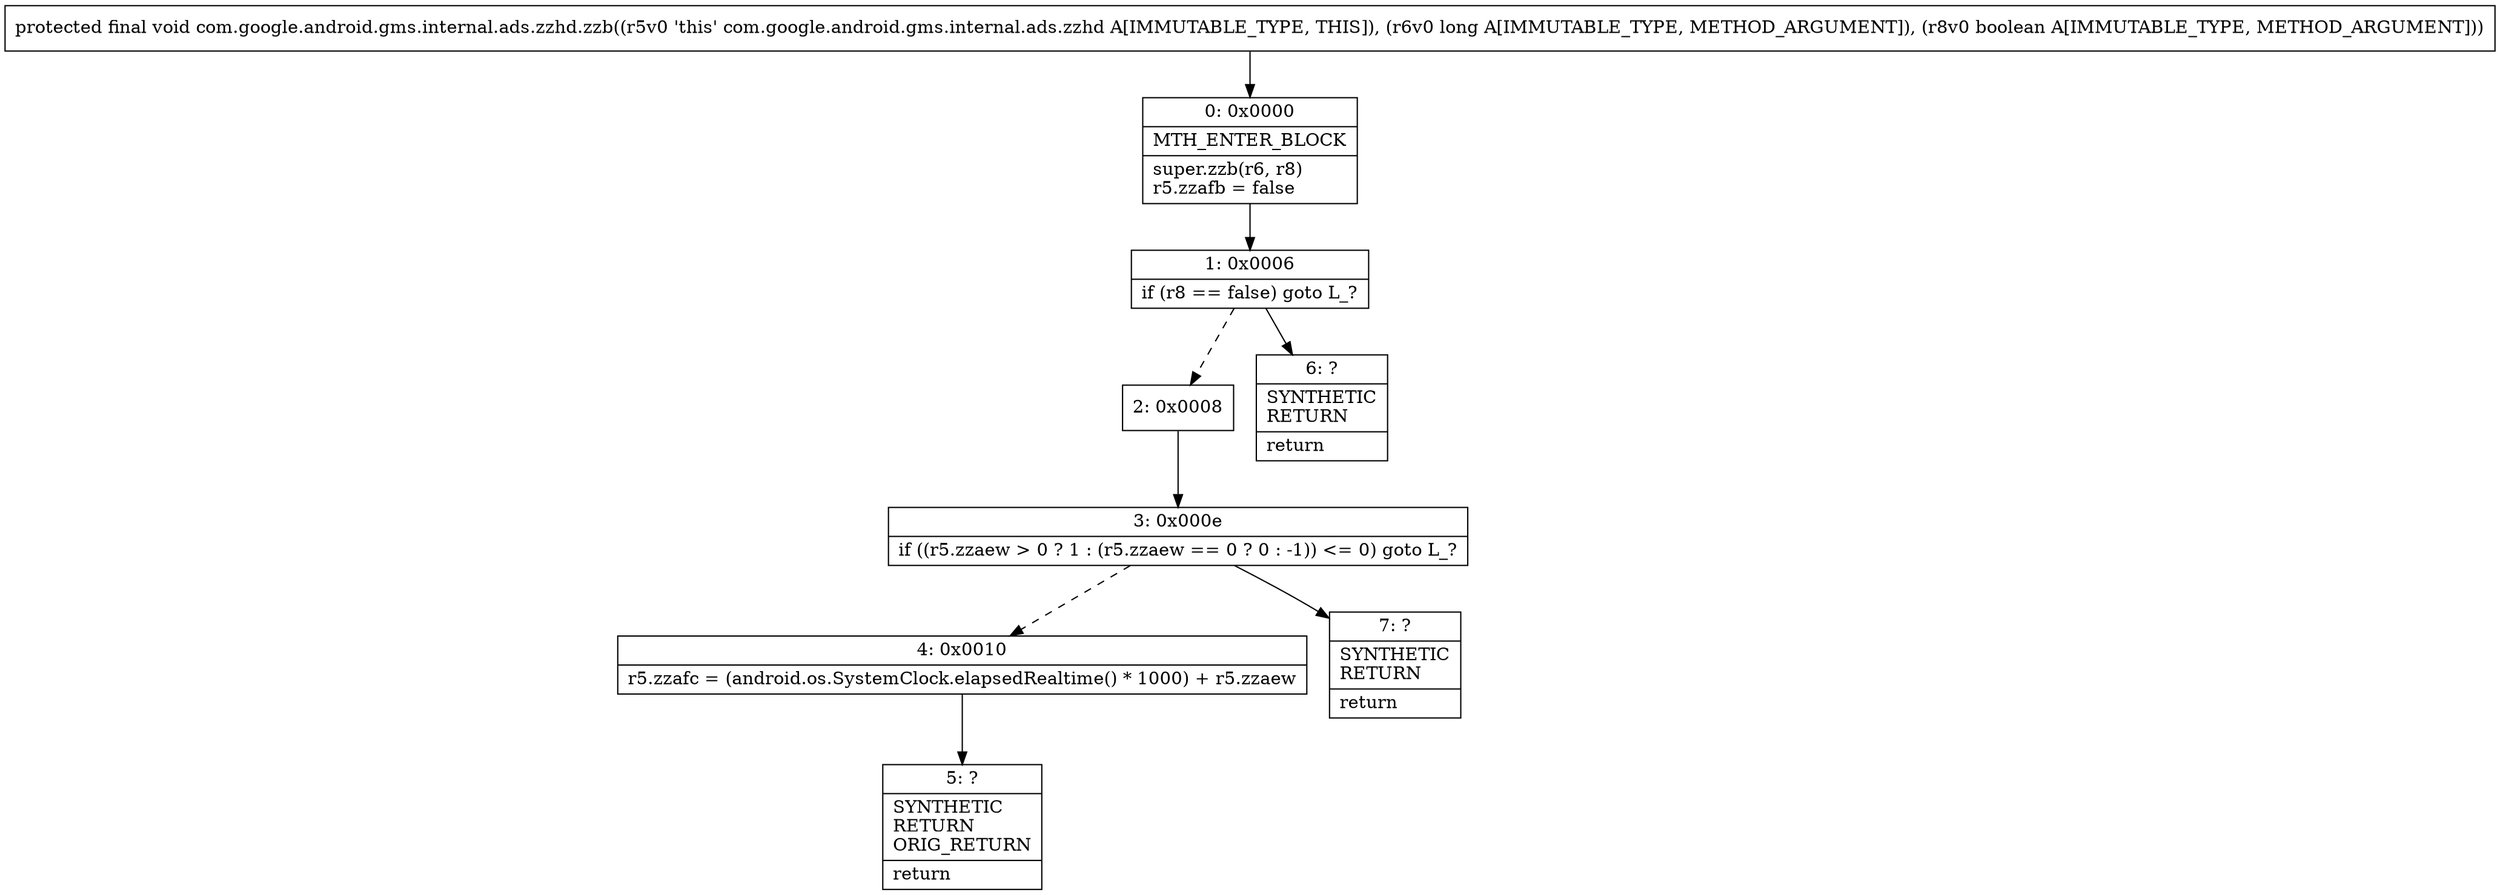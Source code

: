 digraph "CFG forcom.google.android.gms.internal.ads.zzhd.zzb(JZ)V" {
Node_0 [shape=record,label="{0\:\ 0x0000|MTH_ENTER_BLOCK\l|super.zzb(r6, r8)\lr5.zzafb = false\l}"];
Node_1 [shape=record,label="{1\:\ 0x0006|if (r8 == false) goto L_?\l}"];
Node_2 [shape=record,label="{2\:\ 0x0008}"];
Node_3 [shape=record,label="{3\:\ 0x000e|if ((r5.zzaew \> 0 ? 1 : (r5.zzaew == 0 ? 0 : \-1)) \<= 0) goto L_?\l}"];
Node_4 [shape=record,label="{4\:\ 0x0010|r5.zzafc = (android.os.SystemClock.elapsedRealtime() * 1000) + r5.zzaew\l}"];
Node_5 [shape=record,label="{5\:\ ?|SYNTHETIC\lRETURN\lORIG_RETURN\l|return\l}"];
Node_6 [shape=record,label="{6\:\ ?|SYNTHETIC\lRETURN\l|return\l}"];
Node_7 [shape=record,label="{7\:\ ?|SYNTHETIC\lRETURN\l|return\l}"];
MethodNode[shape=record,label="{protected final void com.google.android.gms.internal.ads.zzhd.zzb((r5v0 'this' com.google.android.gms.internal.ads.zzhd A[IMMUTABLE_TYPE, THIS]), (r6v0 long A[IMMUTABLE_TYPE, METHOD_ARGUMENT]), (r8v0 boolean A[IMMUTABLE_TYPE, METHOD_ARGUMENT])) }"];
MethodNode -> Node_0;
Node_0 -> Node_1;
Node_1 -> Node_2[style=dashed];
Node_1 -> Node_6;
Node_2 -> Node_3;
Node_3 -> Node_4[style=dashed];
Node_3 -> Node_7;
Node_4 -> Node_5;
}

